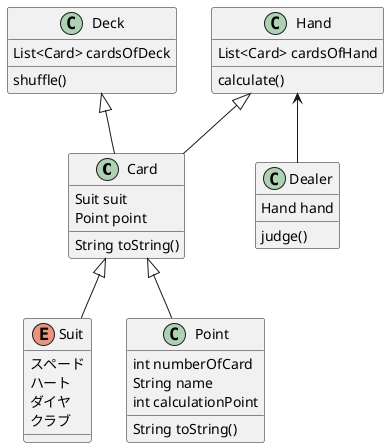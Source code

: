 @startuml

Card <|-- Suit
Card <|-- Point
Hand <|--Card
Deck <|-- Card
Hand <-- Dealer


enum Suit {
スペード
ハート
ダイヤ
クラブ
}

class Point {
int numberOfCard
String name
int calculationPoint
String toString()
}

class Card {
Suit suit
Point point

String toString()
}

class Hand {
List<Card> cardsOfHand
calculate()
}

class Dealer {
Hand hand
judge()
}

class Deck {
List<Card> cardsOfDeck
shuffle()
}

@enduml